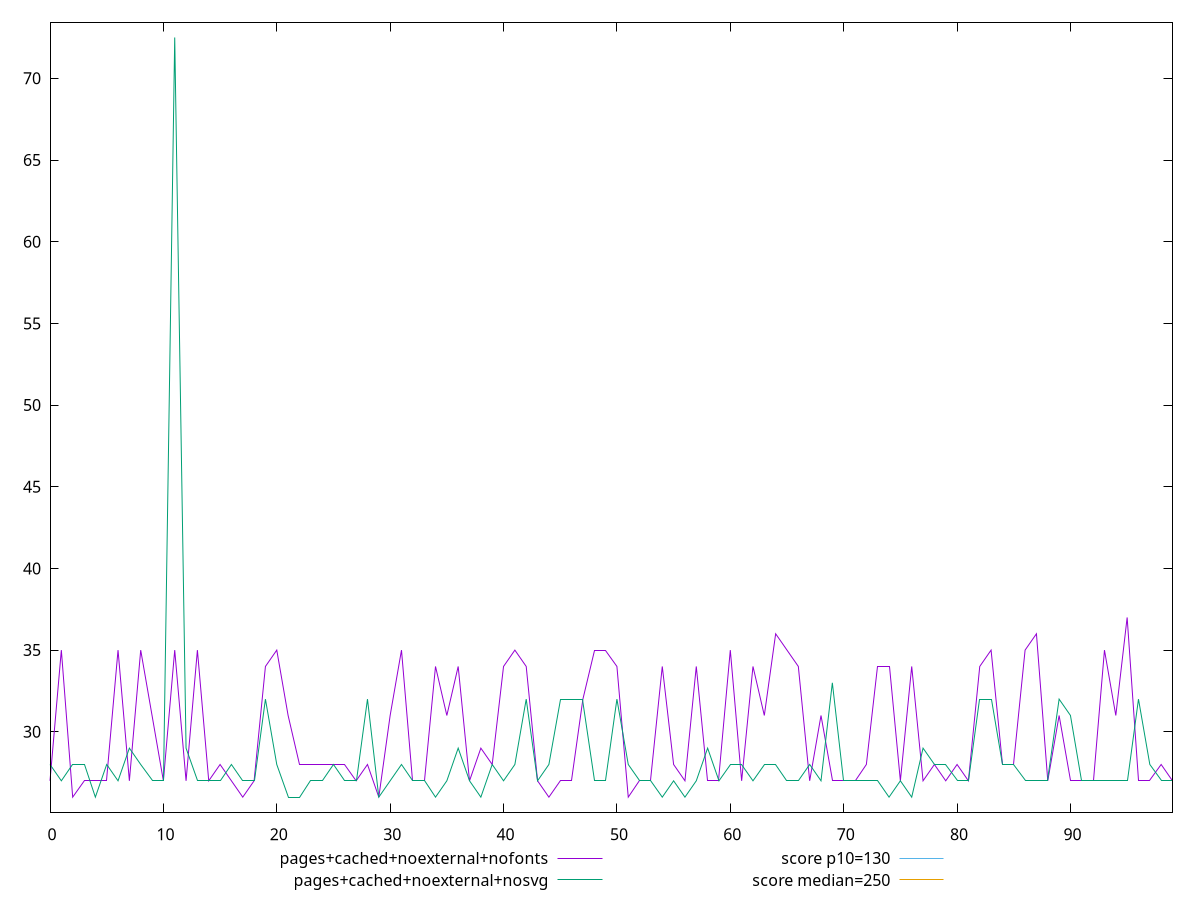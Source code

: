 reset

$pagesCachedNoexternalNofonts <<EOF
0 27
1 35
2 26
3 27
4 27
5 27
6 35
7 27
8 35
9 31
10 27
11 35
12 27
13 35
14 27
15 28
16 27
17 26
18 27
19 34
20 35
21 31
22 28
23 28
24 28
25 28
26 28
27 27
28 28
29 26
30 31
31 35
32 27
33 27
34 34
35 31
36 34
37 27
38 29
39 28
40 34
41 35
42 34
43 27
44 26
45 27
46 27
47 32
48 35
49 35
50 34
51 26
52 27
53 27
54 34
55 28
56 27
57 34
58 27
59 27
60 35
61 27
62 34
63 31
64 36
65 35
66 34
67 27
68 31
69 27
70 27
71 27
72 28
73 34
74 34
75 27
76 34
77 27
78 28
79 27
80 28
81 27
82 34
83 35
84 28
85 28
86 35
87 36
88 27
89 31
90 27
91 27
92 27
93 35
94 31
95 37
96 27
97 27
98 28
99 27
EOF

$pagesCachedNoexternalNosvg <<EOF
0 28
1 27
2 28
3 28
4 26
5 28
6 27
7 29
8 28
9 27
10 27
11 72.5
12 29
13 27
14 27
15 27
16 28
17 27
18 27
19 32
20 28
21 26
22 26
23 27
24 27
25 28
26 27
27 27
28 32
29 26
30 27
31 28
32 27
33 27
34 26
35 27
36 29
37 27
38 26
39 28
40 27
41 28
42 32
43 27
44 28
45 32
46 32
47 32
48 27
49 27
50 32
51 28
52 27
53 27
54 26
55 27
56 26
57 27
58 29
59 27
60 28
61 28
62 27
63 28
64 28
65 27
66 27
67 28
68 27
69 33
70 27
71 27
72 27
73 27
74 26
75 27
76 26
77 29
78 28
79 28
80 27
81 27
82 32
83 32
84 28
85 28
86 27
87 27
88 27
89 32
90 31
91 27
92 27
93 27
94 27
95 27
96 32
97 28
98 27
99 27
EOF

set key outside below
set xrange [0:99]
set yrange [25.07:73.43]
set trange [25.07:73.43]
set terminal svg size 640, 520 enhanced background rgb 'white'
set output "reprap/max-potential-fid/comparison/line/6_vs_7.svg"

plot $pagesCachedNoexternalNofonts title "pages+cached+noexternal+nofonts" with line, \
     $pagesCachedNoexternalNosvg title "pages+cached+noexternal+nosvg" with line, \
     130 title "score p10=130", \
     250 title "score median=250"

reset
